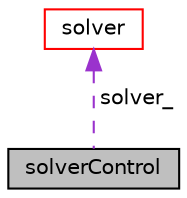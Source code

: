 digraph "solverControl"
{
  bgcolor="transparent";
  edge [fontname="Helvetica",fontsize="10",labelfontname="Helvetica",labelfontsize="10"];
  node [fontname="Helvetica",fontsize="10",shape=record];
  Node1 [label="solverControl",height=0.2,width=0.4,color="black", fillcolor="grey75", style="filled" fontcolor="black"];
  Node2 -> Node1 [dir="back",color="darkorchid3",fontsize="10",style="dashed",label=" solver_" ,fontname="Helvetica"];
  Node2 [label="solver",height=0.2,width=0.4,color="red",URL="$classFoam_1_1solver.html",tooltip="Base class for solution control classes. "];
}
